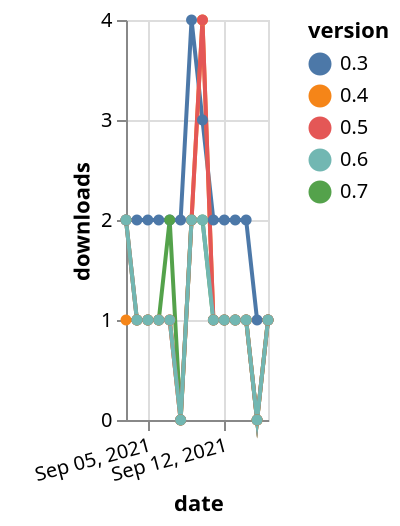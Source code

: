 {"$schema": "https://vega.github.io/schema/vega-lite/v5.json", "description": "A simple bar chart with embedded data.", "data": {"values": [{"date": "2021-09-03", "total": 2072, "delta": 2, "version": "0.3"}, {"date": "2021-09-04", "total": 2074, "delta": 2, "version": "0.3"}, {"date": "2021-09-05", "total": 2076, "delta": 2, "version": "0.3"}, {"date": "2021-09-06", "total": 2078, "delta": 2, "version": "0.3"}, {"date": "2021-09-07", "total": 2080, "delta": 2, "version": "0.3"}, {"date": "2021-09-08", "total": 2082, "delta": 2, "version": "0.3"}, {"date": "2021-09-09", "total": 2086, "delta": 4, "version": "0.3"}, {"date": "2021-09-10", "total": 2089, "delta": 3, "version": "0.3"}, {"date": "2021-09-11", "total": 2091, "delta": 2, "version": "0.3"}, {"date": "2021-09-12", "total": 2093, "delta": 2, "version": "0.3"}, {"date": "2021-09-13", "total": 2095, "delta": 2, "version": "0.3"}, {"date": "2021-09-14", "total": 2097, "delta": 2, "version": "0.3"}, {"date": "2021-09-15", "total": 2098, "delta": 1, "version": "0.3"}, {"date": "2021-09-16", "total": 2099, "delta": 1, "version": "0.3"}, {"date": "2021-09-03", "total": 259, "delta": 1, "version": "0.4"}, {"date": "2021-09-04", "total": 260, "delta": 1, "version": "0.4"}, {"date": "2021-09-05", "total": 261, "delta": 1, "version": "0.4"}, {"date": "2021-09-06", "total": 262, "delta": 1, "version": "0.4"}, {"date": "2021-09-07", "total": 263, "delta": 1, "version": "0.4"}, {"date": "2021-09-08", "total": 263, "delta": 0, "version": "0.4"}, {"date": "2021-09-09", "total": 265, "delta": 2, "version": "0.4"}, {"date": "2021-09-10", "total": 269, "delta": 4, "version": "0.4"}, {"date": "2021-09-11", "total": 270, "delta": 1, "version": "0.4"}, {"date": "2021-09-12", "total": 271, "delta": 1, "version": "0.4"}, {"date": "2021-09-13", "total": 272, "delta": 1, "version": "0.4"}, {"date": "2021-09-14", "total": 273, "delta": 1, "version": "0.4"}, {"date": "2021-09-15", "total": 273, "delta": 0, "version": "0.4"}, {"date": "2021-09-16", "total": 274, "delta": 1, "version": "0.4"}, {"date": "2021-09-03", "total": 122, "delta": 2, "version": "0.7"}, {"date": "2021-09-04", "total": 123, "delta": 1, "version": "0.7"}, {"date": "2021-09-05", "total": 124, "delta": 1, "version": "0.7"}, {"date": "2021-09-06", "total": 125, "delta": 1, "version": "0.7"}, {"date": "2021-09-07", "total": 127, "delta": 2, "version": "0.7"}, {"date": "2021-09-08", "total": 127, "delta": 0, "version": "0.7"}, {"date": "2021-09-09", "total": 129, "delta": 2, "version": "0.7"}, {"date": "2021-09-10", "total": 131, "delta": 2, "version": "0.7"}, {"date": "2021-09-11", "total": 132, "delta": 1, "version": "0.7"}, {"date": "2021-09-12", "total": 133, "delta": 1, "version": "0.7"}, {"date": "2021-09-13", "total": 134, "delta": 1, "version": "0.7"}, {"date": "2021-09-14", "total": 135, "delta": 1, "version": "0.7"}, {"date": "2021-09-15", "total": 135, "delta": 0, "version": "0.7"}, {"date": "2021-09-16", "total": 136, "delta": 1, "version": "0.7"}, {"date": "2021-09-03", "total": 203, "delta": 2, "version": "0.5"}, {"date": "2021-09-04", "total": 204, "delta": 1, "version": "0.5"}, {"date": "2021-09-05", "total": 205, "delta": 1, "version": "0.5"}, {"date": "2021-09-06", "total": 206, "delta": 1, "version": "0.5"}, {"date": "2021-09-07", "total": 207, "delta": 1, "version": "0.5"}, {"date": "2021-09-08", "total": 207, "delta": 0, "version": "0.5"}, {"date": "2021-09-09", "total": 209, "delta": 2, "version": "0.5"}, {"date": "2021-09-10", "total": 213, "delta": 4, "version": "0.5"}, {"date": "2021-09-11", "total": 214, "delta": 1, "version": "0.5"}, {"date": "2021-09-12", "total": 215, "delta": 1, "version": "0.5"}, {"date": "2021-09-13", "total": 216, "delta": 1, "version": "0.5"}, {"date": "2021-09-14", "total": 217, "delta": 1, "version": "0.5"}, {"date": "2021-09-15", "total": 217, "delta": 0, "version": "0.5"}, {"date": "2021-09-16", "total": 218, "delta": 1, "version": "0.5"}, {"date": "2021-09-03", "total": 114, "delta": 2, "version": "0.6"}, {"date": "2021-09-04", "total": 115, "delta": 1, "version": "0.6"}, {"date": "2021-09-05", "total": 116, "delta": 1, "version": "0.6"}, {"date": "2021-09-06", "total": 117, "delta": 1, "version": "0.6"}, {"date": "2021-09-07", "total": 118, "delta": 1, "version": "0.6"}, {"date": "2021-09-08", "total": 118, "delta": 0, "version": "0.6"}, {"date": "2021-09-09", "total": 120, "delta": 2, "version": "0.6"}, {"date": "2021-09-10", "total": 122, "delta": 2, "version": "0.6"}, {"date": "2021-09-11", "total": 123, "delta": 1, "version": "0.6"}, {"date": "2021-09-12", "total": 124, "delta": 1, "version": "0.6"}, {"date": "2021-09-13", "total": 125, "delta": 1, "version": "0.6"}, {"date": "2021-09-14", "total": 126, "delta": 1, "version": "0.6"}, {"date": "2021-09-15", "total": 126, "delta": 0, "version": "0.6"}, {"date": "2021-09-16", "total": 127, "delta": 1, "version": "0.6"}]}, "width": "container", "mark": {"type": "line", "point": {"filled": true}}, "encoding": {"x": {"field": "date", "type": "temporal", "timeUnit": "yearmonthdate", "title": "date", "axis": {"labelAngle": -15}}, "y": {"field": "delta", "type": "quantitative", "title": "downloads"}, "color": {"field": "version", "type": "nominal"}, "tooltip": {"field": "delta"}}}